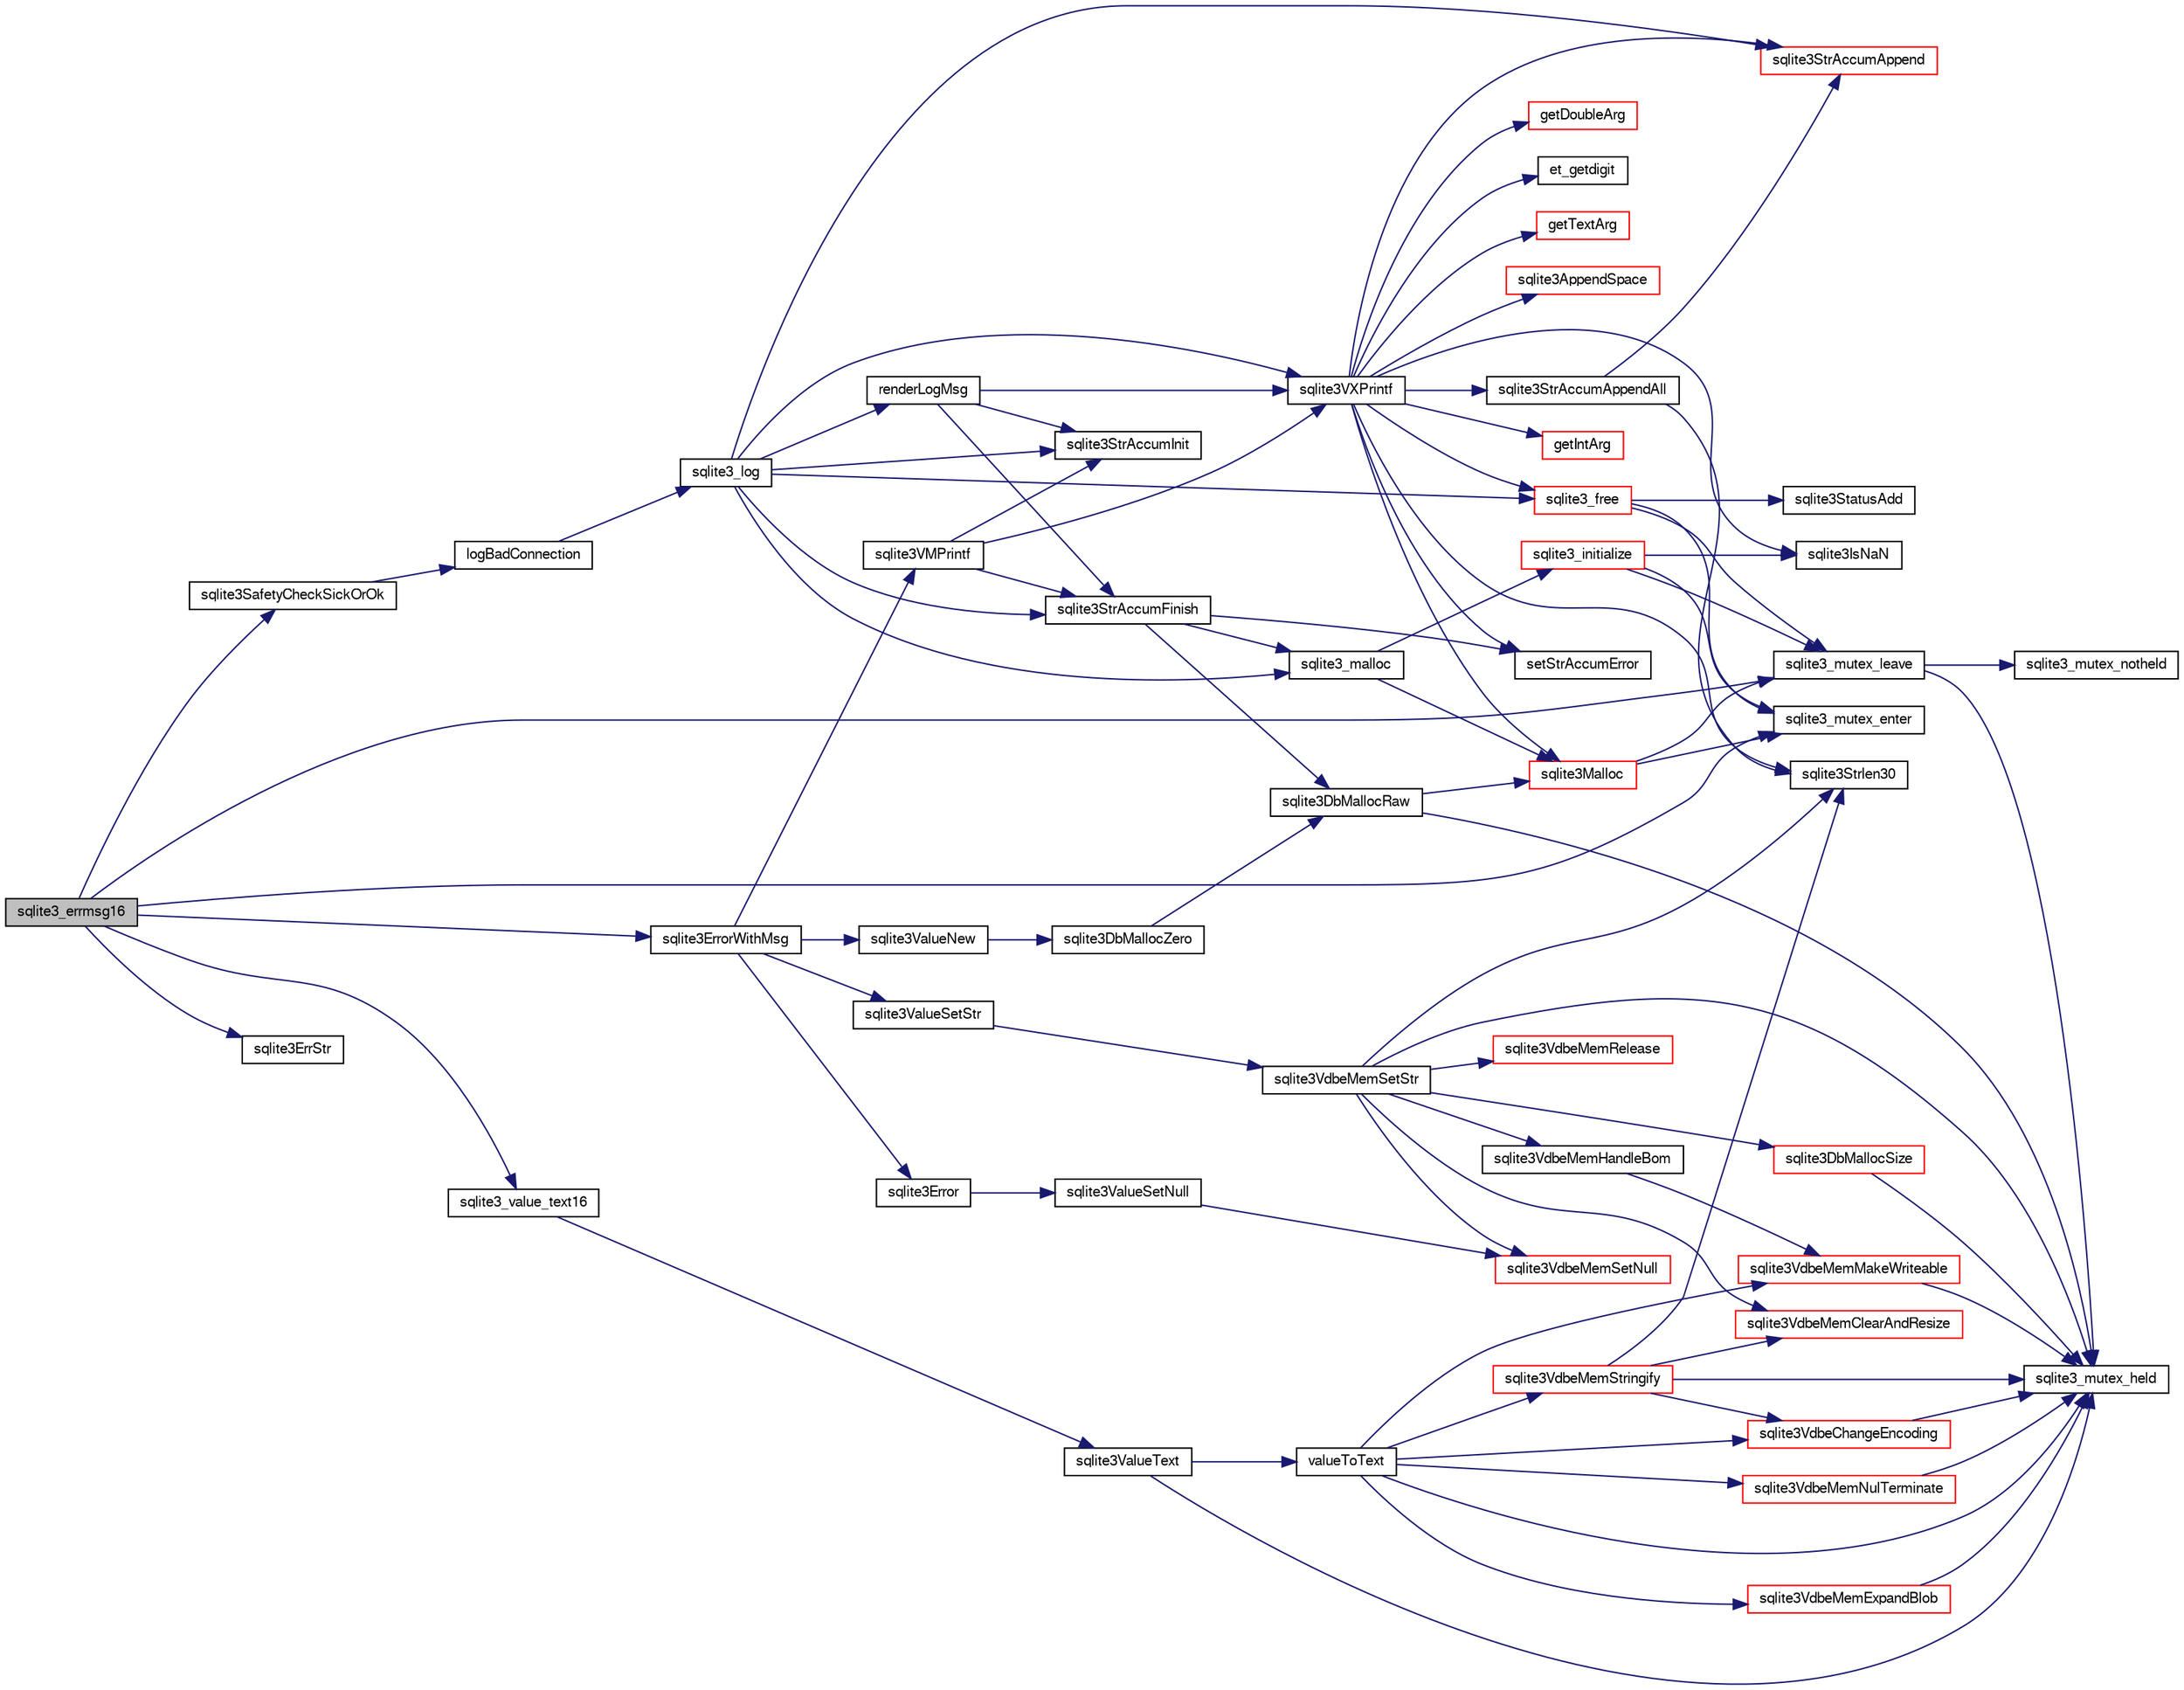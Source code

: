 digraph "sqlite3_errmsg16"
{
  edge [fontname="FreeSans",fontsize="10",labelfontname="FreeSans",labelfontsize="10"];
  node [fontname="FreeSans",fontsize="10",shape=record];
  rankdir="LR";
  Node31317 [label="sqlite3_errmsg16",height=0.2,width=0.4,color="black", fillcolor="grey75", style="filled", fontcolor="black"];
  Node31317 -> Node31318 [color="midnightblue",fontsize="10",style="solid",fontname="FreeSans"];
  Node31318 [label="sqlite3SafetyCheckSickOrOk",height=0.2,width=0.4,color="black", fillcolor="white", style="filled",URL="$sqlite3_8c.html#ac1fff729aec147d9825a4930042a626b"];
  Node31318 -> Node31319 [color="midnightblue",fontsize="10",style="solid",fontname="FreeSans"];
  Node31319 [label="logBadConnection",height=0.2,width=0.4,color="black", fillcolor="white", style="filled",URL="$sqlite3_8c.html#a8aa249fac852b22bb1227e2bc2921f11"];
  Node31319 -> Node31320 [color="midnightblue",fontsize="10",style="solid",fontname="FreeSans"];
  Node31320 [label="sqlite3_log",height=0.2,width=0.4,color="black", fillcolor="white", style="filled",URL="$sqlite3_8c.html#a298c9699bf9c143662c6b1fec4b2dc3b"];
  Node31320 -> Node31321 [color="midnightblue",fontsize="10",style="solid",fontname="FreeSans"];
  Node31321 [label="renderLogMsg",height=0.2,width=0.4,color="black", fillcolor="white", style="filled",URL="$sqlite3_8c.html#a7a02b43ce0a27bb52085c7f446d115af"];
  Node31321 -> Node31322 [color="midnightblue",fontsize="10",style="solid",fontname="FreeSans"];
  Node31322 [label="sqlite3StrAccumInit",height=0.2,width=0.4,color="black", fillcolor="white", style="filled",URL="$sqlite3_8c.html#aabf95e113b9d54d519cd15a56215f560"];
  Node31321 -> Node31323 [color="midnightblue",fontsize="10",style="solid",fontname="FreeSans"];
  Node31323 [label="sqlite3VXPrintf",height=0.2,width=0.4,color="black", fillcolor="white", style="filled",URL="$sqlite3_8c.html#a63c25806c9bd4a2b76f9a0eb232c6bde"];
  Node31323 -> Node31324 [color="midnightblue",fontsize="10",style="solid",fontname="FreeSans"];
  Node31324 [label="sqlite3StrAccumAppend",height=0.2,width=0.4,color="red", fillcolor="white", style="filled",URL="$sqlite3_8c.html#a56664fa33def33c5a5245b623441d5e0"];
  Node31323 -> Node31596 [color="midnightblue",fontsize="10",style="solid",fontname="FreeSans"];
  Node31596 [label="getIntArg",height=0.2,width=0.4,color="red", fillcolor="white", style="filled",URL="$sqlite3_8c.html#abff258963dbd9205fb299851a64c67be"];
  Node31323 -> Node31342 [color="midnightblue",fontsize="10",style="solid",fontname="FreeSans"];
  Node31342 [label="sqlite3Malloc",height=0.2,width=0.4,color="red", fillcolor="white", style="filled",URL="$sqlite3_8c.html#a361a2eaa846b1885f123abe46f5d8b2b"];
  Node31342 -> Node31336 [color="midnightblue",fontsize="10",style="solid",fontname="FreeSans"];
  Node31336 [label="sqlite3_mutex_enter",height=0.2,width=0.4,color="black", fillcolor="white", style="filled",URL="$sqlite3_8c.html#a1c12cde690bd89f104de5cbad12a6bf5"];
  Node31342 -> Node31338 [color="midnightblue",fontsize="10",style="solid",fontname="FreeSans"];
  Node31338 [label="sqlite3_mutex_leave",height=0.2,width=0.4,color="black", fillcolor="white", style="filled",URL="$sqlite3_8c.html#a5838d235601dbd3c1fa993555c6bcc93"];
  Node31338 -> Node31330 [color="midnightblue",fontsize="10",style="solid",fontname="FreeSans"];
  Node31330 [label="sqlite3_mutex_held",height=0.2,width=0.4,color="black", fillcolor="white", style="filled",URL="$sqlite3_8c.html#acf77da68932b6bc163c5e68547ecc3e7"];
  Node31338 -> Node31339 [color="midnightblue",fontsize="10",style="solid",fontname="FreeSans"];
  Node31339 [label="sqlite3_mutex_notheld",height=0.2,width=0.4,color="black", fillcolor="white", style="filled",URL="$sqlite3_8c.html#a83967c837c1c000d3b5adcfaa688f5dc"];
  Node31323 -> Node31327 [color="midnightblue",fontsize="10",style="solid",fontname="FreeSans"];
  Node31327 [label="setStrAccumError",height=0.2,width=0.4,color="black", fillcolor="white", style="filled",URL="$sqlite3_8c.html#a3dc479a1fc8ba1ab8edfe51f8a0b102c"];
  Node31323 -> Node31597 [color="midnightblue",fontsize="10",style="solid",fontname="FreeSans"];
  Node31597 [label="getDoubleArg",height=0.2,width=0.4,color="red", fillcolor="white", style="filled",URL="$sqlite3_8c.html#a1cf25120072c85bd261983b24c12c3d9"];
  Node31323 -> Node31489 [color="midnightblue",fontsize="10",style="solid",fontname="FreeSans"];
  Node31489 [label="sqlite3IsNaN",height=0.2,width=0.4,color="black", fillcolor="white", style="filled",URL="$sqlite3_8c.html#aed4d78203877c3486765ccbc7feebb50"];
  Node31323 -> Node31405 [color="midnightblue",fontsize="10",style="solid",fontname="FreeSans"];
  Node31405 [label="sqlite3Strlen30",height=0.2,width=0.4,color="black", fillcolor="white", style="filled",URL="$sqlite3_8c.html#a3dcd80ba41f1a308193dee74857b62a7"];
  Node31323 -> Node31598 [color="midnightblue",fontsize="10",style="solid",fontname="FreeSans"];
  Node31598 [label="et_getdigit",height=0.2,width=0.4,color="black", fillcolor="white", style="filled",URL="$sqlite3_8c.html#a40c5a308749ad07cc2397a53e081bff0"];
  Node31323 -> Node31599 [color="midnightblue",fontsize="10",style="solid",fontname="FreeSans"];
  Node31599 [label="getTextArg",height=0.2,width=0.4,color="red", fillcolor="white", style="filled",URL="$sqlite3_8c.html#afbb41850423ef20071cefaab0431e04d"];
  Node31323 -> Node31600 [color="midnightblue",fontsize="10",style="solid",fontname="FreeSans"];
  Node31600 [label="sqlite3StrAccumAppendAll",height=0.2,width=0.4,color="black", fillcolor="white", style="filled",URL="$sqlite3_8c.html#acaf8f3e4f99a3c3a4a77e9c987547289"];
  Node31600 -> Node31324 [color="midnightblue",fontsize="10",style="solid",fontname="FreeSans"];
  Node31600 -> Node31405 [color="midnightblue",fontsize="10",style="solid",fontname="FreeSans"];
  Node31323 -> Node31601 [color="midnightblue",fontsize="10",style="solid",fontname="FreeSans"];
  Node31601 [label="sqlite3AppendSpace",height=0.2,width=0.4,color="red", fillcolor="white", style="filled",URL="$sqlite3_8c.html#aefd38a5afc0020d4a93855c3ee7c63a8"];
  Node31323 -> Node31335 [color="midnightblue",fontsize="10",style="solid",fontname="FreeSans"];
  Node31335 [label="sqlite3_free",height=0.2,width=0.4,color="red", fillcolor="white", style="filled",URL="$sqlite3_8c.html#a6552349e36a8a691af5487999ab09519"];
  Node31335 -> Node31336 [color="midnightblue",fontsize="10",style="solid",fontname="FreeSans"];
  Node31335 -> Node31337 [color="midnightblue",fontsize="10",style="solid",fontname="FreeSans"];
  Node31337 [label="sqlite3StatusAdd",height=0.2,width=0.4,color="black", fillcolor="white", style="filled",URL="$sqlite3_8c.html#afa029f93586aeab4cc85360905dae9cd"];
  Node31335 -> Node31338 [color="midnightblue",fontsize="10",style="solid",fontname="FreeSans"];
  Node31321 -> Node31432 [color="midnightblue",fontsize="10",style="solid",fontname="FreeSans"];
  Node31432 [label="sqlite3StrAccumFinish",height=0.2,width=0.4,color="black", fillcolor="white", style="filled",URL="$sqlite3_8c.html#adb7f26b10ac1b847db6f000ef4c2e2ba"];
  Node31432 -> Node31341 [color="midnightblue",fontsize="10",style="solid",fontname="FreeSans"];
  Node31341 [label="sqlite3DbMallocRaw",height=0.2,width=0.4,color="black", fillcolor="white", style="filled",URL="$sqlite3_8c.html#abbe8be0cf7175e11ddc3e2218fad924e"];
  Node31341 -> Node31330 [color="midnightblue",fontsize="10",style="solid",fontname="FreeSans"];
  Node31341 -> Node31342 [color="midnightblue",fontsize="10",style="solid",fontname="FreeSans"];
  Node31432 -> Node31407 [color="midnightblue",fontsize="10",style="solid",fontname="FreeSans"];
  Node31407 [label="sqlite3_malloc",height=0.2,width=0.4,color="black", fillcolor="white", style="filled",URL="$sqlite3_8c.html#ac79dba55fc32b6a840cf5a9769bce7cd"];
  Node31407 -> Node31348 [color="midnightblue",fontsize="10",style="solid",fontname="FreeSans"];
  Node31348 [label="sqlite3_initialize",height=0.2,width=0.4,color="red", fillcolor="white", style="filled",URL="$sqlite3_8c.html#ab0c0ee2d5d4cf8b28e9572296a8861df"];
  Node31348 -> Node31336 [color="midnightblue",fontsize="10",style="solid",fontname="FreeSans"];
  Node31348 -> Node31338 [color="midnightblue",fontsize="10",style="solid",fontname="FreeSans"];
  Node31348 -> Node31489 [color="midnightblue",fontsize="10",style="solid",fontname="FreeSans"];
  Node31407 -> Node31342 [color="midnightblue",fontsize="10",style="solid",fontname="FreeSans"];
  Node31432 -> Node31327 [color="midnightblue",fontsize="10",style="solid",fontname="FreeSans"];
  Node31320 -> Node31322 [color="midnightblue",fontsize="10",style="solid",fontname="FreeSans"];
  Node31320 -> Node31323 [color="midnightblue",fontsize="10",style="solid",fontname="FreeSans"];
  Node31320 -> Node31432 [color="midnightblue",fontsize="10",style="solid",fontname="FreeSans"];
  Node31320 -> Node31407 [color="midnightblue",fontsize="10",style="solid",fontname="FreeSans"];
  Node31320 -> Node31335 [color="midnightblue",fontsize="10",style="solid",fontname="FreeSans"];
  Node31320 -> Node31324 [color="midnightblue",fontsize="10",style="solid",fontname="FreeSans"];
  Node31317 -> Node31336 [color="midnightblue",fontsize="10",style="solid",fontname="FreeSans"];
  Node31317 -> Node31602 [color="midnightblue",fontsize="10",style="solid",fontname="FreeSans"];
  Node31602 [label="sqlite3_value_text16",height=0.2,width=0.4,color="black", fillcolor="white", style="filled",URL="$sqlite3_8c.html#a37fd04f58867fdca6f417272592de264"];
  Node31602 -> Node31412 [color="midnightblue",fontsize="10",style="solid",fontname="FreeSans"];
  Node31412 [label="sqlite3ValueText",height=0.2,width=0.4,color="black", fillcolor="white", style="filled",URL="$sqlite3_8c.html#ad567a94e52d1adf81f4857fdba00a59b"];
  Node31412 -> Node31330 [color="midnightblue",fontsize="10",style="solid",fontname="FreeSans"];
  Node31412 -> Node31413 [color="midnightblue",fontsize="10",style="solid",fontname="FreeSans"];
  Node31413 [label="valueToText",height=0.2,width=0.4,color="black", fillcolor="white", style="filled",URL="$sqlite3_8c.html#abded1c4848e5c5901949c02af499044c"];
  Node31413 -> Node31330 [color="midnightblue",fontsize="10",style="solid",fontname="FreeSans"];
  Node31413 -> Node31414 [color="midnightblue",fontsize="10",style="solid",fontname="FreeSans"];
  Node31414 [label="sqlite3VdbeMemExpandBlob",height=0.2,width=0.4,color="red", fillcolor="white", style="filled",URL="$sqlite3_8c.html#afa1d06c05f058623f190c05aac4a5c7c"];
  Node31414 -> Node31330 [color="midnightblue",fontsize="10",style="solid",fontname="FreeSans"];
  Node31413 -> Node31421 [color="midnightblue",fontsize="10",style="solid",fontname="FreeSans"];
  Node31421 [label="sqlite3VdbeChangeEncoding",height=0.2,width=0.4,color="red", fillcolor="white", style="filled",URL="$sqlite3_8c.html#aa7cf8e488bf8cf9ec18528f52a40de31"];
  Node31421 -> Node31330 [color="midnightblue",fontsize="10",style="solid",fontname="FreeSans"];
  Node31413 -> Node31423 [color="midnightblue",fontsize="10",style="solid",fontname="FreeSans"];
  Node31423 [label="sqlite3VdbeMemMakeWriteable",height=0.2,width=0.4,color="red", fillcolor="white", style="filled",URL="$sqlite3_8c.html#afabdd8032205a36c69ad191c6bbb6a34"];
  Node31423 -> Node31330 [color="midnightblue",fontsize="10",style="solid",fontname="FreeSans"];
  Node31413 -> Node31426 [color="midnightblue",fontsize="10",style="solid",fontname="FreeSans"];
  Node31426 [label="sqlite3VdbeMemNulTerminate",height=0.2,width=0.4,color="red", fillcolor="white", style="filled",URL="$sqlite3_8c.html#ad72ffa8a87fad7797ceeca0682df6aa3"];
  Node31426 -> Node31330 [color="midnightblue",fontsize="10",style="solid",fontname="FreeSans"];
  Node31413 -> Node31428 [color="midnightblue",fontsize="10",style="solid",fontname="FreeSans"];
  Node31428 [label="sqlite3VdbeMemStringify",height=0.2,width=0.4,color="red", fillcolor="white", style="filled",URL="$sqlite3_8c.html#aaf8a4e6bd1059297d279570e30b7680a"];
  Node31428 -> Node31330 [color="midnightblue",fontsize="10",style="solid",fontname="FreeSans"];
  Node31428 -> Node31429 [color="midnightblue",fontsize="10",style="solid",fontname="FreeSans"];
  Node31429 [label="sqlite3VdbeMemClearAndResize",height=0.2,width=0.4,color="red", fillcolor="white", style="filled",URL="$sqlite3_8c.html#add082be4aa46084ecdf023cfac898231"];
  Node31428 -> Node31405 [color="midnightblue",fontsize="10",style="solid",fontname="FreeSans"];
  Node31428 -> Node31421 [color="midnightblue",fontsize="10",style="solid",fontname="FreeSans"];
  Node31317 -> Node31603 [color="midnightblue",fontsize="10",style="solid",fontname="FreeSans"];
  Node31603 [label="sqlite3ErrorWithMsg",height=0.2,width=0.4,color="black", fillcolor="white", style="filled",URL="$sqlite3_8c.html#a11feb4cd8e77d59df266587cfe1b2641"];
  Node31603 -> Node31536 [color="midnightblue",fontsize="10",style="solid",fontname="FreeSans"];
  Node31536 [label="sqlite3Error",height=0.2,width=0.4,color="black", fillcolor="white", style="filled",URL="$sqlite3_8c.html#a4ba5e8be78db50d5538dcaa45bcf74d3"];
  Node31536 -> Node31537 [color="midnightblue",fontsize="10",style="solid",fontname="FreeSans"];
  Node31537 [label="sqlite3ValueSetNull",height=0.2,width=0.4,color="black", fillcolor="white", style="filled",URL="$sqlite3_8c.html#ad9bc4507a7806b37946116afbe183b95"];
  Node31537 -> Node31417 [color="midnightblue",fontsize="10",style="solid",fontname="FreeSans"];
  Node31417 [label="sqlite3VdbeMemSetNull",height=0.2,width=0.4,color="red", fillcolor="white", style="filled",URL="$sqlite3_8c.html#ae01092c23aebaf8a3ebdf3954609b410"];
  Node31603 -> Node31604 [color="midnightblue",fontsize="10",style="solid",fontname="FreeSans"];
  Node31604 [label="sqlite3ValueNew",height=0.2,width=0.4,color="black", fillcolor="white", style="filled",URL="$sqlite3_8c.html#ad40a378778daff2d574bec905e35828b"];
  Node31604 -> Node31533 [color="midnightblue",fontsize="10",style="solid",fontname="FreeSans"];
  Node31533 [label="sqlite3DbMallocZero",height=0.2,width=0.4,color="black", fillcolor="white", style="filled",URL="$sqlite3_8c.html#a49cfebac9d6067a03442c92af73f33e4"];
  Node31533 -> Node31341 [color="midnightblue",fontsize="10",style="solid",fontname="FreeSans"];
  Node31603 -> Node31584 [color="midnightblue",fontsize="10",style="solid",fontname="FreeSans"];
  Node31584 [label="sqlite3VMPrintf",height=0.2,width=0.4,color="black", fillcolor="white", style="filled",URL="$sqlite3_8c.html#a05535d0982ef06fbc2ee8195ebbae689"];
  Node31584 -> Node31322 [color="midnightblue",fontsize="10",style="solid",fontname="FreeSans"];
  Node31584 -> Node31323 [color="midnightblue",fontsize="10",style="solid",fontname="FreeSans"];
  Node31584 -> Node31432 [color="midnightblue",fontsize="10",style="solid",fontname="FreeSans"];
  Node31603 -> Node31605 [color="midnightblue",fontsize="10",style="solid",fontname="FreeSans"];
  Node31605 [label="sqlite3ValueSetStr",height=0.2,width=0.4,color="black", fillcolor="white", style="filled",URL="$sqlite3_8c.html#a1fd40749f47941ee97ff6d798e2bc67e"];
  Node31605 -> Node31438 [color="midnightblue",fontsize="10",style="solid",fontname="FreeSans"];
  Node31438 [label="sqlite3VdbeMemSetStr",height=0.2,width=0.4,color="black", fillcolor="white", style="filled",URL="$sqlite3_8c.html#a9697bec7c3b512483638ea3646191d7d"];
  Node31438 -> Node31330 [color="midnightblue",fontsize="10",style="solid",fontname="FreeSans"];
  Node31438 -> Node31417 [color="midnightblue",fontsize="10",style="solid",fontname="FreeSans"];
  Node31438 -> Node31405 [color="midnightblue",fontsize="10",style="solid",fontname="FreeSans"];
  Node31438 -> Node31429 [color="midnightblue",fontsize="10",style="solid",fontname="FreeSans"];
  Node31438 -> Node31424 [color="midnightblue",fontsize="10",style="solid",fontname="FreeSans"];
  Node31424 [label="sqlite3VdbeMemRelease",height=0.2,width=0.4,color="red", fillcolor="white", style="filled",URL="$sqlite3_8c.html#a90606361dbeba88159fd6ff03fcc10cc"];
  Node31438 -> Node31332 [color="midnightblue",fontsize="10",style="solid",fontname="FreeSans"];
  Node31332 [label="sqlite3DbMallocSize",height=0.2,width=0.4,color="red", fillcolor="white", style="filled",URL="$sqlite3_8c.html#aa397e5a8a03495203a0767abf0a71f86"];
  Node31332 -> Node31330 [color="midnightblue",fontsize="10",style="solid",fontname="FreeSans"];
  Node31438 -> Node31439 [color="midnightblue",fontsize="10",style="solid",fontname="FreeSans"];
  Node31439 [label="sqlite3VdbeMemHandleBom",height=0.2,width=0.4,color="black", fillcolor="white", style="filled",URL="$sqlite3_8c.html#a8ac47607e6893715d335a0f6f4b58e3e"];
  Node31439 -> Node31423 [color="midnightblue",fontsize="10",style="solid",fontname="FreeSans"];
  Node31317 -> Node31606 [color="midnightblue",fontsize="10",style="solid",fontname="FreeSans"];
  Node31606 [label="sqlite3ErrStr",height=0.2,width=0.4,color="black", fillcolor="white", style="filled",URL="$sqlite3_8c.html#ab289afae24fa83e42f3d78b3b7e91793"];
  Node31317 -> Node31338 [color="midnightblue",fontsize="10",style="solid",fontname="FreeSans"];
}
